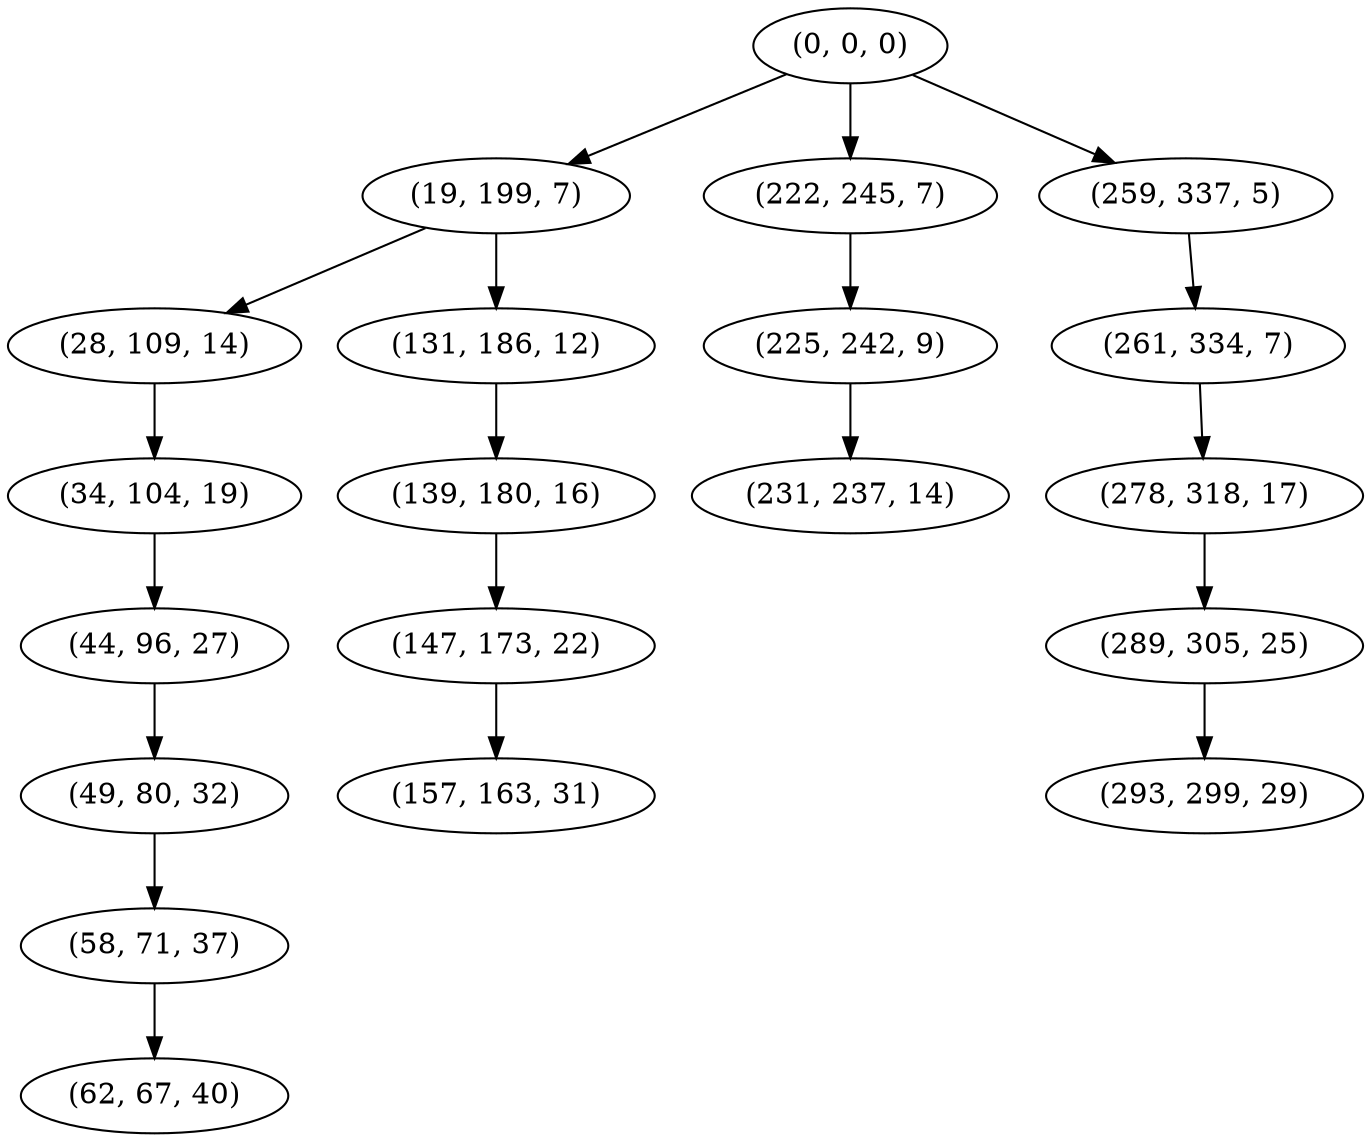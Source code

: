 digraph tree {
    "(0, 0, 0)";
    "(19, 199, 7)";
    "(28, 109, 14)";
    "(34, 104, 19)";
    "(44, 96, 27)";
    "(49, 80, 32)";
    "(58, 71, 37)";
    "(62, 67, 40)";
    "(131, 186, 12)";
    "(139, 180, 16)";
    "(147, 173, 22)";
    "(157, 163, 31)";
    "(222, 245, 7)";
    "(225, 242, 9)";
    "(231, 237, 14)";
    "(259, 337, 5)";
    "(261, 334, 7)";
    "(278, 318, 17)";
    "(289, 305, 25)";
    "(293, 299, 29)";
    "(0, 0, 0)" -> "(19, 199, 7)";
    "(0, 0, 0)" -> "(222, 245, 7)";
    "(0, 0, 0)" -> "(259, 337, 5)";
    "(19, 199, 7)" -> "(28, 109, 14)";
    "(19, 199, 7)" -> "(131, 186, 12)";
    "(28, 109, 14)" -> "(34, 104, 19)";
    "(34, 104, 19)" -> "(44, 96, 27)";
    "(44, 96, 27)" -> "(49, 80, 32)";
    "(49, 80, 32)" -> "(58, 71, 37)";
    "(58, 71, 37)" -> "(62, 67, 40)";
    "(131, 186, 12)" -> "(139, 180, 16)";
    "(139, 180, 16)" -> "(147, 173, 22)";
    "(147, 173, 22)" -> "(157, 163, 31)";
    "(222, 245, 7)" -> "(225, 242, 9)";
    "(225, 242, 9)" -> "(231, 237, 14)";
    "(259, 337, 5)" -> "(261, 334, 7)";
    "(261, 334, 7)" -> "(278, 318, 17)";
    "(278, 318, 17)" -> "(289, 305, 25)";
    "(289, 305, 25)" -> "(293, 299, 29)";
}
